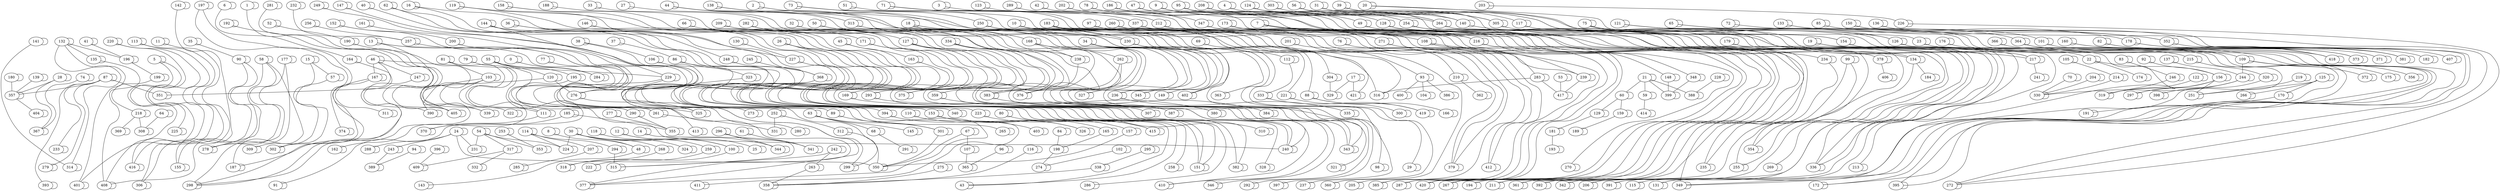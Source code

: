 graph "" {
	0 -- 0	[weight=0.9999999999999999];
	0 -- 284	[weight=0.9010091095861578];
	1 -- 1	[weight=0.9999999999999999];
	1 -- 405	[weight=0.9358332581539694];
	2 -- 2	[weight=0.9999999999999999];
	2 -- 88	[weight=0.949037517831809];
	2 -- 221	[weight=0.9321775387873441];
	3 -- 3	[weight=1.0000000000000002];
	3 -- 216	[weight=0.9483740420398069];
	4 -- 4	[weight=0.9999999999999999];
	4 -- 264	[weight=0.939213010805977];
	5 -- 5	[weight=1.0];
	5 -- 225	[weight=0.9281847255903151];
	5 -- 408	[weight=0.9168754327532426];
	6 -- 6	[weight=1.0];
	6 -- 164	[weight=0.8861377720200776];
	7 -- 7	[weight=1.0000000000000002];
	7 -- 194	[weight=0.9202122688247302];
	7 -- 216	[weight=0.9319961511356836];
	7 -- 349	[weight=0.99297515468768];
	8 -- 8	[weight=1.0];
	8 -- 48	[weight=0.9583900365801159];
	9 -- 9	[weight=1.0];
	9 -- 49	[weight=0.904971001518217];
	9 -- 264	[weight=0.9146210841545193];
	10 -- 10	[weight=1.0];
	10 -- 210	[weight=0.9458575333912924];
	10 -- 360	[weight=0.9017483006703589];
	10 -- 379	[weight=0.9829146676155659];
	11 -- 11	[weight=1.0];
	11 -- 306	[weight=0.9353003174987234];
	12 -- 12	[weight=1.0];
	12 -- 25	[weight=0.9210925907604858];
	12 -- 100	[weight=0.8988974348661173];
	13 -- 13	[weight=1.0];
	13 -- 290	[weight=0.9344065625799576];
	13 -- 325	[weight=0.9628584604230376];
	13 -- 390	[weight=0.9310288379137623];
	14 -- 14	[weight=1.0];
	14 -- 315	[weight=0.9680133361260879];
	15 -- 15	[weight=0.9999999999999997];
	15 -- 57	[weight=0.9479446777656437];
	15 -- 309	[weight=0.8748005886014669];
	16 -- 16	[weight=0.9999999999999999];
	16 -- 43	[weight=0.9041078345526623];
	16 -- 248	[weight=0.9045974772533724];
	17 -- 17	[weight=1.0];
	17 -- 329	[weight=0.8711343710327518];
	17 -- 421	[weight=0.9364213306545368];
	18 -- 18	[weight=1.0000000000000002];
	18 -- 29	[weight=0.9077137566732523];
	18 -- 112	[weight=0.9450794110445045];
	18 -- 230	[weight=0.9206970109384573];
	18 -- 237	[weight=0.8983159807044278];
	19 -- 19	[weight=1.0000000000000002];
	19 -- 22	[weight=0.8810422151364609];
	19 -- 115	[weight=0.9538676148767822];
	20 -- 20	[weight=1.0000000000000004];
	20 -- 23	[weight=0.9040227796049789];
	20 -- 154	[weight=0.9159218126381493];
	21 -- 21	[weight=1.0000000000000002];
	21 -- 59	[weight=0.9339488007710185];
	21 -- 60	[weight=0.9519883669595562];
	21 -- 388	[weight=0.9697357045583438];
	21 -- 399	[weight=0.9280616080214016];
	22 -- 22	[weight=1.0];
	22 -- 156	[weight=0.9239641580007325];
	22 -- 174	[weight=0.9042246370503415];
	23 -- 23	[weight=1.0000000000000002];
	23 -- 109	[weight=0.9215812107477798];
	24 -- 24	[weight=0.9999999999999998];
	24 -- 231	[weight=0.9340466858380179];
	24 -- 243	[weight=0.8908918587706764];
	24 -- 288	[weight=0.8479925907840535];
	24 -- 350	[weight=0.9127400412088073];
	25 -- 25	[weight=1.0];
	26 -- 26	[weight=1.0];
	26 -- 43	[weight=0.9258713224904529];
	26 -- 151	[weight=0.9234428858862452];
	26 -- 258	[weight=0.9448404116023259];
	27 -- 27	[weight=1.0];
	27 -- 376	[weight=0.9243108947435004];
	28 -- 28	[weight=0.9999999999999998];
	28 -- 357	[weight=0.88691923310357];
	28 -- 367	[weight=0.936371507110613];
	29 -- 29	[weight=1.0];
	30 -- 30	[weight=1.0];
	30 -- 48	[weight=0.9222969192866189];
	30 -- 100	[weight=0.9223987539532512];
	30 -- 224	[weight=0.9396059111128553];
	30 -- 268	[weight=0.9365632033418397];
	30 -- 324	[weight=0.9186281568684862];
	30 -- 344	[weight=0.9436768323233817];
	31 -- 31	[weight=0.9999999999999999];
	31 -- 117	[weight=0.8663418491234381];
	32 -- 32	[weight=1.0];
	32 -- 376	[weight=0.8794368829231795];
	33 -- 33	[weight=0.9999999999999998];
	33 -- 238	[weight=0.9462611322986155];
	34 -- 34	[weight=1.0];
	34 -- 149	[weight=0.916462199301464];
	34 -- 236	[weight=0.9313103691222531];
	34 -- 327	[weight=0.9401246970786136];
	34 -- 343	[weight=0.9391735178960264];
	34 -- 345	[weight=0.8701979100632222];
	34 -- 402	[weight=0.9415395808178578];
	35 -- 35	[weight=1.0];
	35 -- 90	[weight=0.858148778864322];
	36 -- 36	[weight=0.9999999999999999];
	36 -- 153	[weight=0.9109285920141595];
	36 -- 223	[weight=0.9340593561769172];
	37 -- 37	[weight=1.0];
	37 -- 86	[weight=0.8798288670548603];
	38 -- 38	[weight=1.0];
	38 -- 106	[weight=0.9312777416817392];
	38 -- 377	[weight=0.9130443182718511];
	39 -- 39	[weight=0.9999999999999999];
	39 -- 215	[weight=0.8990428852771182];
	39 -- 217	[weight=0.9040703979756127];
	40 -- 40	[weight=0.9999999999999999];
	40 -- 89	[weight=0.894493162407741];
	41 -- 41	[weight=1.0];
	41 -- 196	[weight=0.8781132059744605];
	42 -- 42	[weight=1.0000000000000002];
	42 -- 267	[weight=0.9115555446397758];
	43 -- 43	[weight=0.9999999999999999];
	44 -- 44	[weight=1.0];
	44 -- 98	[weight=0.8981189976034649];
	44 -- 230	[weight=0.9184937956223036];
	44 -- 313	[weight=0.927891272629226];
	44 -- 397	[weight=0.8577523437240595];
	45 -- 45	[weight=1.0000000000000002];
	45 -- 163	[weight=0.9025853407958098];
	45 -- 382	[weight=0.926087614917803];
	46 -- 46	[weight=1.0];
	46 -- 167	[weight=0.9383936247529022];
	46 -- 187	[weight=0.905097187690677];
	46 -- 229	[weight=0.9215648283887952];
	46 -- 247	[weight=0.9297542556526516];
	47 -- 47	[weight=1.0];
	47 -- 134	[weight=0.9316240650200606];
	47 -- 378	[weight=0.8491736591781027];
	48 -- 48	[weight=0.9999999999999998];
	48 -- 143	[weight=0.9191865603202883];
	49 -- 49	[weight=1.0];
	49 -- 211	[weight=0.957079339466939];
	50 -- 50	[weight=1.0000000000000002];
	50 -- 168	[weight=0.8951366560486022];
	50 -- 292	[weight=0.8777175486903505];
	51 -- 51	[weight=0.9999999999999998];
	51 -- 239	[weight=0.9409337462927867];
	52 -- 52	[weight=0.9999999999999998];
	52 -- 190	[weight=0.8810546247179446];
	53 -- 53	[weight=0.9999999999999998];
	53 -- 417	[weight=0.9081509350638474];
	54 -- 54	[weight=1.0];
	54 -- 224	[weight=0.9403003121453457];
	54 -- 231	[weight=0.9079586788554266];
	54 -- 317	[weight=0.8831769683820863];
	54 -- 353	[weight=0.8856145602201468];
	55 -- 55	[weight=0.9999999999999999];
	55 -- 91	[weight=0.907700043819207];
	55 -- 120	[weight=0.9292072987610732];
	55 -- 195	[weight=0.9463639099337825];
	55 -- 240	[weight=0.9387708064636612];
	55 -- 284	[weight=0.9010012692307563];
	56 -- 56	[weight=1.0000000000000002];
	56 -- 154	[weight=0.928031418341704];
	56 -- 305	[weight=0.9590012030123362];
	57 -- 57	[weight=1.0];
	57 -- 302	[weight=0.8780197014509108];
	58 -- 58	[weight=0.9999999999999999];
	58 -- 187	[weight=0.9003104699217757];
	58 -- 278	[weight=0.9080640124657412];
	58 -- 408	[weight=0.9357731939415401];
	59 -- 59	[weight=0.9999999999999998];
	59 -- 414	[weight=0.8936286549552452];
	60 -- 60	[weight=0.9999999999999999];
	60 -- 129	[weight=0.9701133178911446];
	60 -- 159	[weight=0.8641166721644926];
	61 -- 61	[weight=0.9999999999999999];
	61 -- 341	[weight=0.9228180337921286];
	62 -- 62	[weight=1.0000000000000002];
	62 -- 265	[weight=0.8943200431059215];
	62 -- 377	[weight=0.914348168509181];
	63 -- 63	[weight=1.0];
	63 -- 68	[weight=0.9342502942250804];
	63 -- 145	[weight=0.92903921734529];
	63 -- 301	[weight=0.9300379675061856];
	64 -- 64	[weight=1.0000000000000002];
	64 -- 308	[weight=0.904343028578291];
	65 -- 65	[weight=0.9999999999999999];
	65 -- 172	[weight=0.9423106240145369];
	65 -- 364	[weight=0.9771115033497687];
	66 -- 66	[weight=0.9999999999999999];
	66 -- 127	[weight=0.9769961726929313];
	67 -- 67	[weight=1.0];
	67 -- 107	[weight=0.9402903524571129];
	67 -- 350	[weight=0.8858521347039517];
	68 -- 68	[weight=1.0];
	68 -- 291	[weight=0.9197516534553606];
	69 -- 69	[weight=0.9999999999999999];
	69 -- 304	[weight=0.9404678044405317];
	70 -- 70	[weight=0.9999999999999999];
	70 -- 330	[weight=0.9250030571022914];
	71 -- 71	[weight=1.0];
	71 -- 212	[weight=0.9535517797352031];
	71 -- 337	[weight=0.9253145195291356];
	71 -- 385	[weight=0.9637529878885572];
	72 -- 72	[weight=1.0];
	72 -- 101	[weight=0.9233783154590716];
	73 -- 73	[weight=1.0];
	73 -- 93	[weight=0.8970432152755499];
	73 -- 250	[weight=0.8982688063709808];
	73 -- 379	[weight=0.9058947713164004];
	74 -- 74	[weight=0.9999999999999999];
	74 -- 367	[weight=0.8559427208740227];
	75 -- 75	[weight=1.0];
	75 -- 126	[weight=0.8906909803352268];
	75 -- 131	[weight=0.8709170768136939];
	76 -- 76	[weight=0.9999999999999998];
	76 -- 412	[weight=0.9575278108072813];
	77 -- 77	[weight=0.9999999999999999];
	77 -- 290	[weight=0.9665581598599624];
	78 -- 78	[weight=0.9999999999999999];
	78 -- 234	[weight=0.8653608232846155];
	79 -- 79	[weight=0.9999999999999999];
	79 -- 111	[weight=0.8424357269795986];
	80 -- 80	[weight=0.9999999999999998];
	80 -- 415	[weight=0.9220266797667435];
	81 -- 81	[weight=0.9999999999999999];
	81 -- 103	[weight=0.9553564413200356];
	81 -- 162	[weight=0.9703469585298784];
	82 -- 82	[weight=1.0];
	82 -- 371	[weight=0.9498504314001144];
	82 -- 381	[weight=0.9638286992308662];
	83 -- 83	[weight=1.0];
	83 -- 246	[weight=0.9180886831910158];
	84 -- 84	[weight=1.0];
	84 -- 198	[weight=0.9123454254196572];
	85 -- 85	[weight=1.0000000000000002];
	85 -- 352	[weight=0.9328163442753458];
	86 -- 86	[weight=1.0000000000000002];
	86 -- 299	[weight=0.952951322389868];
	86 -- 323	[weight=0.9571334907286292];
	87 -- 87	[weight=0.9999999999999998];
	87 -- 233	[weight=0.9189758956672167];
	87 -- 279	[weight=0.9156118822306581];
	87 -- 351	[weight=0.9233528492760426];
	87 -- 357	[weight=0.9236414821326698];
	87 -- 393	[weight=0.8927795350405331];
	88 -- 88	[weight=0.9999999999999998];
	88 -- 166	[weight=0.9406980154994893];
	88 -- 419	[weight=0.9772314979808973];
	89 -- 89	[weight=1.0000000000000002];
	89 -- 301	[weight=0.9436000746397056];
	90 -- 90	[weight=0.9999999999999999];
	90 -- 155	[weight=0.9531465965359706];
	90 -- 278	[weight=0.9529345195012032];
	91 -- 91	[weight=1.0];
	92 -- 92	[weight=1.0];
	92 -- 156	[weight=0.966311009896465];
	93 -- 93	[weight=0.9999999999999999];
	93 -- 104	[weight=0.9492734509506837];
	93 -- 386	[weight=0.9594222430190831];
	93 -- 400	[weight=0.9476636200378499];
	94 -- 94	[weight=1.0];
	94 -- 389	[weight=0.8673434006881523];
	95 -- 95	[weight=0.9999999999999998];
	95 -- 128	[weight=0.9204433744107215];
	95 -- 140	[weight=0.9372292888855649];
	95 -- 254	[weight=0.9077778529337156];
	96 -- 96	[weight=1.0];
	96 -- 365	[weight=0.8714001783493726];
	97 -- 97	[weight=1.0];
	97 -- 108	[weight=0.9335518371094585];
	97 -- 271	[weight=0.9124677999801605];
	98 -- 98	[weight=1.0];
	99 -- 99	[weight=0.9999999999999999];
	99 -- 235	[weight=0.8933826622267941];
	99 -- 354	[weight=0.90542967835675];
	100 -- 100	[weight=1.0];
	100 -- 222	[weight=0.8964444307717662];
	101 -- 101	[weight=1.0];
	101 -- 373	[weight=0.9618147205910287];
	102 -- 102	[weight=1.0];
	102 -- 274	[weight=0.9236280518474007];
	103 -- 103	[weight=1.0000000000000002];
	103 -- 111	[weight=0.9264104738361165];
	103 -- 322	[weight=0.9522303065863466];
	103 -- 339	[weight=0.8929866982487467];
	103 -- 405	[weight=0.9326702291768835];
	104 -- 104	[weight=1.0];
	105 -- 105	[weight=1.0000000000000002];
	105 -- 214	[weight=0.940991830572706];
	106 -- 106	[weight=0.9999999999999999];
	106 -- 273	[weight=0.9166264107400881];
	107 -- 107	[weight=1.0];
	107 -- 365	[weight=0.9143161432048104];
	108 -- 108	[weight=1.0];
	108 -- 148	[weight=0.9472364803368122];
	108 -- 287	[weight=0.9304191525381132];
	109 -- 109	[weight=1.0];
	109 -- 175	[weight=0.8791682918184717];
	109 -- 244	[weight=0.9227203132904984];
	109 -- 356	[weight=0.93336087718342];
	109 -- 372	[weight=0.873722148797554];
	110 -- 110	[weight=1.0];
	110 -- 326	[weight=0.9231445551291501];
	111 -- 111	[weight=1.0];
	111 -- 370	[weight=0.9561309525429984];
	112 -- 112	[weight=1.0000000000000002];
	112 -- 333	[weight=0.9435927126041491];
	113 -- 113	[weight=1.0000000000000002];
	113 -- 306	[weight=0.9748609938229907];
	113 -- 416	[weight=0.9681681750442683];
	114 -- 114	[weight=1.0];
	114 -- 207	[weight=0.9214418079286648];
	114 -- 224	[weight=0.9398765754019841];
	114 -- 294	[weight=0.9332529720155947];
	115 -- 115	[weight=1.0];
	116 -- 116	[weight=0.9999999999999999];
	116 -- 358	[weight=0.9247675480717196];
	117 -- 117	[weight=0.9999999999999999];
	117 -- 217	[weight=0.9619626442654927];
	118 -- 118	[weight=0.9999999999999998];
	118 -- 259	[weight=0.9154454888451232];
	119 -- 119	[weight=1.0000000000000002];
	119 -- 151	[weight=0.9201902249742446];
	119 -- 171	[weight=0.9332615722926296];
	119 -- 382	[weight=0.9170687850533085];
	120 -- 120	[weight=0.9999999999999999];
	120 -- 276	[weight=0.9360604351767351];
	120 -- 351	[weight=0.9197393902897869];
	121 -- 121	[weight=1.0];
	121 -- 126	[weight=0.9207996747597081];
	121 -- 172	[weight=0.9189653127205747];
	121 -- 395	[weight=0.9916302563487346];
	122 -- 122	[weight=1.0];
	122 -- 319	[weight=0.9289203280533831];
	123 -- 123	[weight=0.9999999999999998];
	123 -- 420	[weight=0.9753762894513927];
	124 -- 124	[weight=1.0];
	124 -- 140	[weight=0.919795142400884];
	124 -- 206	[weight=0.9212907100918087];
	124 -- 305	[weight=0.919214566436034];
	125 -- 125	[weight=0.9999999999999998];
	125 -- 170	[weight=0.8929193492474465];
	125 -- 251	[weight=0.9160785267098579];
	125 -- 266	[weight=0.9572791512018247];
	126 -- 126	[weight=1.0];
	126 -- 349	[weight=0.9280600792010104];
	126 -- 391	[weight=0.9330553418908843];
	127 -- 127	[weight=1.0];
	127 -- 293	[weight=0.9768737741455185];
	127 -- 375	[weight=0.9790440498170946];
	127 -- 410	[weight=0.9921106431429106];
	128 -- 128	[weight=1.0000000000000002];
	128 -- 134	[weight=0.9424211353791913];
	128 -- 255	[weight=0.9225162680469805];
	129 -- 129	[weight=1.0];
	129 -- 181	[weight=0.9568851784177913];
	130 -- 130	[weight=0.9999999999999999];
	130 -- 227	[weight=0.9226590256431935];
	131 -- 131	[weight=1.0000000000000002];
	132 -- 132	[weight=0.9999999999999999];
	132 -- 135	[weight=0.9596099639977679];
	132 -- 196	[weight=0.9644884158234356];
	132 -- 314	[weight=0.9655159590508313];
	132 -- 401	[weight=0.9673303472353516];
	133 -- 133	[weight=1.0];
	133 -- 178	[weight=0.9579014564278527];
	133 -- 352	[weight=0.9468408934477954];
	134 -- 134	[weight=0.9999999999999999];
	134 -- 184	[weight=0.9455990885589428];
	134 -- 354	[weight=0.8723098165460066];
	135 -- 135	[weight=1.0];
	135 -- 408	[weight=0.9456083545969212];
	136 -- 136	[weight=1.0000000000000002];
	136 -- 272	[weight=0.9125806003112793];
	137 -- 137	[weight=1.0000000000000002];
	137 -- 244	[weight=0.8999512272245517];
	138 -- 138	[weight=1.0];
	138 -- 316	[weight=0.9170591378402947];
	138 -- 402	[weight=0.9554442781309717];
	139 -- 139	[weight=1.0000000000000002];
	139 -- 357	[weight=0.9135119445967113];
	140 -- 140	[weight=1.0000000000000002];
	140 -- 217	[weight=0.9065503612424182];
	141 -- 141	[weight=0.9999999999999999];
	141 -- 314	[weight=0.9445569786542578];
	142 -- 142	[weight=0.9999999999999999];
	142 -- 155	[weight=0.9391693686609827];
	143 -- 143	[weight=0.9999999999999999];
	144 -- 144	[weight=1.0];
	144 -- 227	[weight=0.9637954360409021];
	144 -- 229	[weight=0.9424601291466802];
	144 -- 368	[weight=0.8623542598431416];
	145 -- 145	[weight=1.0000000000000002];
	146 -- 146	[weight=1.0];
	146 -- 151	[weight=0.936422202728136];
	146 -- 286	[weight=0.9537971989383973];
	147 -- 147	[weight=1.0];
	147 -- 276	[weight=0.9294654567820447];
	148 -- 148	[weight=0.9999999999999999];
	148 -- 399	[weight=0.9290318932908095];
	149 -- 149	[weight=1.0];
	150 -- 150	[weight=1.0];
	150 -- 272	[weight=0.9149187591550288];
	150 -- 395	[weight=0.975203874567837];
	151 -- 151	[weight=0.9999999999999998];
	152 -- 152	[weight=1.0000000000000002];
	152 -- 200	[weight=0.9288492667125527];
	152 -- 377	[weight=0.9068913427803096];
	153 -- 153	[weight=0.9999999999999998];
	153 -- 157	[weight=0.9177220475265467];
	153 -- 165	[weight=0.913581590588603];
	153 -- 326	[weight=0.9101955661491874];
	154 -- 154	[weight=1.0000000000000002];
	154 -- 213	[weight=0.8968108151437391];
	155 -- 155	[weight=1.0000000000000002];
	156 -- 156	[weight=1.0];
	156 -- 251	[weight=0.9327762735613576];
	156 -- 297	[weight=0.9274571556379628];
	156 -- 319	[weight=0.9386506507956652];
	157 -- 157	[weight=1.0000000000000002];
	157 -- 350	[weight=0.9266849245908585];
	158 -- 158	[weight=1.0];
	158 -- 169	[weight=0.925042642709393];
	158 -- 240	[weight=0.9023803560877612];
	159 -- 159	[weight=0.9999999999999998];
	159 -- 189	[weight=0.8909587207714589];
	160 -- 160	[weight=0.9999999999999999];
	160 -- 381	[weight=0.9385444881306266];
	160 -- 418	[weight=0.9553765678736819];
	161 -- 161	[weight=1.0];
	161 -- 276	[weight=0.9174759664925607];
	162 -- 162	[weight=1.0];
	163 -- 163	[weight=1.0];
	163 -- 310	[weight=0.8808338299986678];
	164 -- 164	[weight=0.9999999999999999];
	164 -- 298	[weight=0.9024446679438161];
	165 -- 165	[weight=1.0];
	165 -- 198	[weight=0.9228127043092602];
	166 -- 166	[weight=0.9999999999999999];
	167 -- 167	[weight=1.0];
	167 -- 302	[weight=0.9206202652289955];
	167 -- 311	[weight=0.9379979550563822];
	168 -- 168	[weight=1.0];
	168 -- 238	[weight=0.8997887585973189];
	168 -- 262	[weight=0.9050666117159485];
	168 -- 346	[weight=0.8557270969750599];
	169 -- 169	[weight=1.0];
	169 -- 307	[weight=0.8830757726605728];
	170 -- 170	[weight=1.0000000000000002];
	170 -- 191	[weight=0.9414814331749196];
	171 -- 171	[weight=0.9999999999999999];
	171 -- 240	[weight=0.9326031662391686];
	171 -- 328	[weight=0.9267056346480055];
	172 -- 172	[weight=1.0];
	173 -- 173	[weight=1.0];
	173 -- 267	[weight=0.9326563891568556];
	173 -- 420	[weight=0.8972116252709984];
	174 -- 174	[weight=0.9999999999999999];
	175 -- 175	[weight=1.0000000000000002];
	176 -- 176	[weight=1.0];
	176 -- 349	[weight=0.8894281896415];
	177 -- 177	[weight=1.0];
	177 -- 278	[weight=0.8659930731416907];
	177 -- 298	[weight=0.9045083088030464];
	178 -- 178	[weight=0.9999999999999998];
	178 -- 182	[weight=0.9847410424128941];
	178 -- 381	[weight=0.9218606317038172];
	179 -- 179	[weight=1.0000000000000002];
	179 -- 336	[weight=0.9290944114157741];
	180 -- 180	[weight=1.0000000000000004];
	180 -- 357	[weight=0.9045526456027625];
	181 -- 181	[weight=0.9999999999999999];
	181 -- 193	[weight=0.9342673636862966];
	182 -- 182	[weight=1.0000000000000002];
	183 -- 183	[weight=0.9999999999999998];
	183 -- 205	[weight=0.9391531085535773];
	183 -- 239	[weight=0.9337289159645642];
	183 -- 412	[weight=0.9264050013284243];
	184 -- 184	[weight=1.0];
	185 -- 185	[weight=0.9999999999999999];
	185 -- 355	[weight=0.9275391472608527];
	185 -- 370	[weight=0.9326098715450757];
	186 -- 186	[weight=1.0];
	186 -- 255	[weight=0.9355715011890132];
	186 -- 361	[weight=0.9423023288888566];
	187 -- 187	[weight=0.9999999999999998];
	188 -- 188	[weight=1.0];
	188 -- 375	[weight=0.8991375495720396];
	189 -- 189	[weight=0.9999999999999999];
	190 -- 190	[weight=0.9999999999999999];
	190 -- 339	[weight=0.8955464537616482];
	191 -- 191	[weight=1.0000000000000002];
	192 -- 192	[weight=0.9999999999999999];
	192 -- 405	[weight=0.8857296949389264];
	193 -- 193	[weight=1.0];
	194 -- 194	[weight=1.0];
	195 -- 195	[weight=1.0];
	195 -- 261	[weight=0.9157173061548303];
	196 -- 196	[weight=0.9999999999999999];
	196 -- 199	[weight=0.9783708703041274];
	197 -- 197	[weight=1.0];
	197 -- 298	[weight=0.8477891840984919];
	197 -- 374	[weight=0.8569678021217273];
	198 -- 198	[weight=0.9999999999999998];
	198 -- 274	[weight=0.9432115507294411];
	199 -- 199	[weight=0.9999999999999999];
	199 -- 218	[weight=0.9415706973685264];
	200 -- 200	[weight=1.0];
	200 -- 325	[weight=0.9446988561876177];
	201 -- 201	[weight=1.0];
	201 -- 379	[weight=0.897038573230312];
	202 -- 202	[weight=1.0];
	202 -- 211	[weight=0.930572154041772];
	203 -- 203	[weight=1.0000000000000002];
	203 -- 226	[weight=0.9621390117626503];
	204 -- 204	[weight=1.0000000000000002];
	204 -- 330	[weight=0.8680956399332345];
	205 -- 205	[weight=0.9999999999999999];
	206 -- 206	[weight=1.0000000000000002];
	207 -- 207	[weight=0.9999999999999999];
	207 -- 285	[weight=0.8844801000341831];
	208 -- 208	[weight=1.0000000000000002];
	208 -- 264	[weight=0.8937083994152686];
	208 -- 342	[weight=0.9232343962336649];
	209 -- 209	[weight=1.0];
	209 -- 240	[weight=0.9506480061270799];
	209 -- 343	[weight=0.9321199646523904];
	210 -- 210	[weight=1.0];
	210 -- 362	[weight=0.859181395168613];
	211 -- 211	[weight=0.9999999999999997];
	212 -- 212	[weight=1.0];
	212 -- 270	[weight=0.9746949115881574];
	213 -- 213	[weight=1.0];
	214 -- 214	[weight=1.0000000000000002];
	214 -- 330	[weight=0.9122680964224318];
	215 -- 215	[weight=1.0000000000000002];
	215 -- 320	[weight=0.8997971278395718];
	216 -- 216	[weight=1.0];
	216 -- 287	[weight=0.9488324663265341];
	217 -- 217	[weight=1.0000000000000002];
	217 -- 241	[weight=0.9127742309182424];
	218 -- 218	[weight=0.9999999999999998];
	218 -- 308	[weight=0.9149813249923398];
	218 -- 369	[weight=0.9220959674720274];
	219 -- 219	[weight=1.0];
	219 -- 251	[weight=0.9051627770225524];
	220 -- 220	[weight=1.0000000000000002];
	220 -- 401	[weight=0.9908444972758397];
	220 -- 416	[weight=0.9766748406154643];
	221 -- 221	[weight=1.0000000000000002];
	221 -- 300	[weight=0.9412287409909119];
	222 -- 222	[weight=1.0000000000000002];
	223 -- 223	[weight=0.9999999999999998];
	223 -- 415	[weight=0.9210033039793278];
	224 -- 224	[weight=0.9999999999999999];
	225 -- 225	[weight=0.9999999999999999];
	226 -- 226	[weight=1.0000000000000002];
	226 -- 272	[weight=0.9180020500312096];
	227 -- 227	[weight=0.9999999999999999];
	227 -- 340	[weight=0.9471541989926513];
	228 -- 228	[weight=0.9999999999999999];
	228 -- 388	[weight=0.8746153477142934];
	229 -- 229	[weight=1.0000000000000004];
	229 -- 276	[weight=0.9300630333210743];
	229 -- 413	[weight=0.897387240102615];
	230 -- 230	[weight=1.0];
	230 -- 363	[weight=0.8771797723555623];
	231 -- 231	[weight=0.9999999999999999];
	232 -- 232	[weight=0.9999999999999997];
	232 -- 257	[weight=0.9451237234315129];
	233 -- 233	[weight=1.0];
	234 -- 234	[weight=1.0000000000000002];
	234 -- 235	[weight=0.910792786414168];
	235 -- 235	[weight=0.9999999999999999];
	236 -- 236	[weight=1.0];
	236 -- 335	[weight=0.8419734951970423];
	237 -- 237	[weight=1.0];
	238 -- 238	[weight=0.9999999999999999];
	238 -- 343	[weight=0.896456349091173];
	239 -- 239	[weight=1.0];
	239 -- 417	[weight=0.9337712779099256];
	240 -- 240	[weight=1.0];
	241 -- 241	[weight=1.0];
	242 -- 242	[weight=0.9999999999999999];
	242 -- 263	[weight=0.9363883570605238];
	242 -- 315	[weight=0.9354259098977569];
	243 -- 243	[weight=0.9999999999999999];
	243 -- 389	[weight=0.8744979540023048];
	244 -- 244	[weight=1.0];
	244 -- 297	[weight=0.9009647220345077];
	244 -- 330	[weight=0.8883562153295798];
	245 -- 245	[weight=0.9999999999999998];
	245 -- 368	[weight=0.9601903087082412];
	246 -- 246	[weight=0.9999999999999999];
	246 -- 319	[weight=0.9525492484068714];
	247 -- 247	[weight=1.0];
	247 -- 390	[weight=0.9187990168706784];
	248 -- 248	[weight=1.0];
	248 -- 411	[weight=0.8951805876714285];
	249 -- 249	[weight=0.9999999999999999];
	249 -- 299	[weight=0.9134411479282634];
	250 -- 250	[weight=0.9999999999999999];
	250 -- 316	[weight=0.9454348391280565];
	250 -- 421	[weight=0.9513333461111363];
	251 -- 251	[weight=1.0000000000000002];
	252 -- 252	[weight=0.9999999999999999];
	252 -- 312	[weight=0.9248434495797083];
	252 -- 331	[weight=0.9475177630946249];
	253 -- 253	[weight=1.0000000000000002];
	253 -- 353	[weight=0.9313488039806946];
	254 -- 254	[weight=1.0];
	254 -- 269	[weight=0.8969472445966281];
	254 -- 391	[weight=0.9551631267380747];
	254 -- 392	[weight=0.9141743886490781];
	255 -- 255	[weight=1.0000000000000002];
	256 -- 256	[weight=0.9999999999999998];
	256 -- 257	[weight=0.8978634137230359];
	257 -- 257	[weight=0.9999999999999999];
	257 -- 261	[weight=0.9297722850441902];
	258 -- 258	[weight=1.0000000000000002];
	259 -- 259	[weight=1.0];
	259 -- 318	[weight=0.9381248854766586];
	260 -- 260	[weight=1.0];
	260 -- 385	[weight=0.9183521936263886];
	260 -- 420	[weight=0.9204772479057224];
	261 -- 261	[weight=0.9999999999999999];
	261 -- 331	[weight=0.9217457548632515];
	262 -- 262	[weight=1.0];
	262 -- 321	[weight=0.8682212241961231];
	262 -- 383	[weight=0.9399860558262122];
	263 -- 263	[weight=1.0000000000000002];
	263 -- 358	[weight=0.9151226407243911];
	264 -- 264	[weight=0.9999999999999999];
	264 -- 336	[weight=0.9266768878635059];
	265 -- 265	[weight=1.0];
	266 -- 266	[weight=0.9999999999999999];
	267 -- 267	[weight=0.9999999999999999];
	268 -- 268	[weight=1.0];
	268 -- 318	[weight=0.898856659963172];
	269 -- 269	[weight=0.9999999999999999];
	270 -- 270	[weight=1.0];
	271 -- 271	[weight=0.9999999999999999];
	271 -- 283	[weight=0.9463124972651296];
	272 -- 272	[weight=0.9999999999999999];
	273 -- 273	[weight=1.0000000000000002];
	274 -- 274	[weight=1.0];
	275 -- 275	[weight=1.0000000000000002];
	275 -- 358	[weight=0.8965284056562646];
	276 -- 276	[weight=0.9999999999999998];
	276 -- 280	[weight=0.926161727604714];
	277 -- 277	[weight=0.9999999999999998];
	277 -- 355	[weight=0.8723373343730462];
	278 -- 278	[weight=0.9999999999999999];
	279 -- 279	[weight=1.0000000000000002];
	280 -- 280	[weight=1.0];
	281 -- 281	[weight=0.9999999999999999];
	281 -- 298	[weight=0.8977169647418815];
	282 -- 282	[weight=1.0];
	282 -- 376	[weight=0.8902947421767341];
	282 -- 410	[weight=0.9920815541893342];
	283 -- 283	[weight=1.0];
	283 -- 316	[weight=0.9321739290591661];
	283 -- 417	[weight=0.9239177623002068];
	284 -- 284	[weight=0.9999999999999998];
	285 -- 285	[weight=0.9999999999999999];
	286 -- 286	[weight=0.9999999999999999];
	287 -- 287	[weight=1.0];
	288 -- 288	[weight=1.0000000000000002];
	289 -- 289	[weight=0.9999999999999999];
	289 -- 347	[weight=0.9002178998384189];
	290 -- 290	[weight=0.9999999999999999];
	290 -- 355	[weight=0.9191369092630636];
	291 -- 291	[weight=1.0];
	292 -- 292	[weight=1.0000000000000002];
	293 -- 293	[weight=1.0];
	293 -- 387	[weight=0.8632301966888783];
	294 -- 294	[weight=0.9999999999999999];
	294 -- 315	[weight=0.907444750979114];
	295 -- 295	[weight=0.9999999999999999];
	295 -- 338	[weight=0.9947441551527126];
	296 -- 296	[weight=1.0000000000000002];
	296 -- 341	[weight=0.9000661124619417];
	296 -- 344	[weight=0.9224285685230881];
	297 -- 297	[weight=1.0];
	298 -- 298	[weight=1.0];
	299 -- 299	[weight=1.0000000000000002];
	300 -- 300	[weight=1.0000000000000002];
	301 -- 301	[weight=0.9999999999999999];
	301 -- 350	[weight=0.9255708628197296];
	302 -- 302	[weight=0.9999999999999998];
	303 -- 303	[weight=1.0];
	303 -- 305	[weight=0.9615388391767541];
	304 -- 304	[weight=0.9999999999999999];
	304 -- 329	[weight=0.895499906932019];
	305 -- 305	[weight=0.9999999999999999];
	305 -- 336	[weight=0.9465147463112098];
	306 -- 306	[weight=1.0];
	307 -- 307	[weight=1.0];
	308 -- 308	[weight=1.0];
	309 -- 309	[weight=0.9999999999999998];
	310 -- 310	[weight=1.0];
	311 -- 311	[weight=1.0];
	312 -- 312	[weight=1.0000000000000002];
	312 -- 350	[weight=0.9239983059524743];
	313 -- 313	[weight=1.0];
	313 -- 327	[weight=0.9035035429498929];
	314 -- 314	[weight=0.9999999999999999];
	315 -- 315	[weight=0.9999999999999999];
	316 -- 316	[weight=1.0];
	317 -- 317	[weight=1.0];
	317 -- 332	[weight=0.9314860529867347];
	317 -- 409	[weight=0.8561659078763691];
	318 -- 318	[weight=1.0];
	319 -- 319	[weight=1.0];
	320 -- 320	[weight=1.0];
	320 -- 398	[weight=0.9040815900495119];
	321 -- 321	[weight=1.0];
	322 -- 322	[weight=1.0000000000000002];
	323 -- 323	[weight=1.0];
	323 -- 325	[weight=0.9311765672088701];
	324 -- 324	[weight=0.9999999999999999];
	325 -- 325	[weight=1.0000000000000002];
	326 -- 326	[weight=1.0];
	327 -- 327	[weight=1.0];
	328 -- 328	[weight=1.0];
	329 -- 329	[weight=0.9999999999999999];
	330 -- 330	[weight=0.9999999999999998];
	331 -- 331	[weight=0.9999999999999999];
	332 -- 332	[weight=1.0000000000000002];
	333 -- 333	[weight=1.0];
	333 -- 419	[weight=0.9597101437153334];
	334 -- 334	[weight=1.0];
	334 -- 359	[weight=0.9198622699066303];
	334 -- 383	[weight=0.9221153488686172];
	334 -- 410	[weight=0.9247538878488925];
	335 -- 335	[weight=0.9999999999999998];
	336 -- 336	[weight=0.9999999999999997];
	337 -- 337	[weight=1.0000000000000002];
	337 -- 348	[weight=0.9133518495514182];
	338 -- 338	[weight=1.0000000000000002];
	338 -- 358	[weight=0.8952709327765225];
	339 -- 339	[weight=0.9999999999999999];
	340 -- 340	[weight=1.0];
	341 -- 341	[weight=1.0];
	342 -- 342	[weight=1.0000000000000002];
	343 -- 343	[weight=1.0];
	344 -- 344	[weight=1.0000000000000002];
	345 -- 345	[weight=1.0000000000000002];
	346 -- 346	[weight=0.9999999999999998];
	347 -- 347	[weight=1.0];
	347 -- 420	[weight=0.9447537740504927];
	348 -- 348	[weight=1.0];
	348 -- 399	[weight=0.9375530717368765];
	349 -- 349	[weight=1.0];
	350 -- 350	[weight=1.0];
	351 -- 351	[weight=1.0];
	352 -- 352	[weight=0.9999999999999998];
	352 -- 407	[weight=0.933805624264595];
	353 -- 353	[weight=1.0];
	354 -- 354	[weight=0.9999999999999999];
	355 -- 355	[weight=0.9999999999999999];
	356 -- 356	[weight=0.9999999999999999];
	357 -- 357	[weight=0.9999999999999998];
	357 -- 404	[weight=0.940510925598699];
	358 -- 358	[weight=0.9999999999999998];
	359 -- 359	[weight=1.0];
	359 -- 380	[weight=0.9927756372333986];
	360 -- 360	[weight=0.9999999999999998];
	361 -- 361	[weight=0.9999999999999998];
	362 -- 362	[weight=1.0];
	363 -- 363	[weight=0.9999999999999999];
	364 -- 364	[weight=1.0];
	364 -- 373	[weight=0.9834146128397392];
	364 -- 418	[weight=0.957937329787215];
	365 -- 365	[weight=1.0];
	366 -- 366	[weight=1.0];
	366 -- 418	[weight=0.9307001561814566];
	367 -- 367	[weight=1.0000000000000002];
	368 -- 368	[weight=1.0000000000000002];
	368 -- 394	[weight=0.8969363339664161];
	369 -- 369	[weight=1.0];
	370 -- 370	[weight=1.0000000000000002];
	371 -- 371	[weight=0.9999999999999998];
	372 -- 372	[weight=1.0];
	373 -- 373	[weight=1.0];
	374 -- 374	[weight=1.0];
	375 -- 375	[weight=1.0];
	376 -- 376	[weight=1.0];
	377 -- 377	[weight=1.0000000000000002];
	378 -- 378	[weight=1.0];
	378 -- 406	[weight=0.8751653618197095];
	379 -- 379	[weight=1.0000000000000002];
	380 -- 380	[weight=1.0000000000000002];
	381 -- 381	[weight=1.0];
	382 -- 382	[weight=1.0];
	383 -- 383	[weight=0.9999999999999999];
	383 -- 384	[weight=0.9140339847238009];
	384 -- 384	[weight=0.9999999999999999];
	385 -- 385	[weight=1.0];
	386 -- 386	[weight=1.0];
	387 -- 387	[weight=1.0];
	388 -- 388	[weight=0.9999999999999999];
	389 -- 389	[weight=1.0];
	390 -- 390	[weight=0.9999999999999999];
	391 -- 391	[weight=1.0000000000000002];
	392 -- 392	[weight=0.9999999999999999];
	393 -- 393	[weight=0.9999999999999999];
	394 -- 394	[weight=1.0000000000000002];
	394 -- 403	[weight=0.9652816588030624];
	395 -- 395	[weight=1.0];
	396 -- 396	[weight=1.0];
	396 -- 409	[weight=0.8791114587785109];
	397 -- 397	[weight=1.0];
	398 -- 398	[weight=0.9999999999999999];
	399 -- 399	[weight=1.0000000000000002];
	400 -- 400	[weight=1.0];
	401 -- 401	[weight=0.9999999999999999];
	402 -- 402	[weight=0.9999999999999999];
	403 -- 403	[weight=0.9999999999999998];
	404 -- 404	[weight=0.9999999999999998];
	405 -- 405	[weight=0.9999999999999999];
	406 -- 406	[weight=1.0];
	407 -- 407	[weight=1.0];
	408 -- 408	[weight=1.0];
	409 -- 409	[weight=0.9999999999999998];
	410 -- 410	[weight=1.0];
	411 -- 411	[weight=1.0];
	412 -- 412	[weight=1.0000000000000002];
	413 -- 413	[weight=1.0];
	414 -- 414	[weight=1.0000000000000002];
	415 -- 415	[weight=1.0000000000000002];
	416 -- 416	[weight=0.9999999999999999];
	417 -- 417	[weight=0.9999999999999999];
	418 -- 418	[weight=0.9999999999999999];
	419 -- 419	[weight=0.9999999999999998];
	420 -- 420	[weight=1.0];
	421 -- 421	[weight=1.0000000000000002];
}
